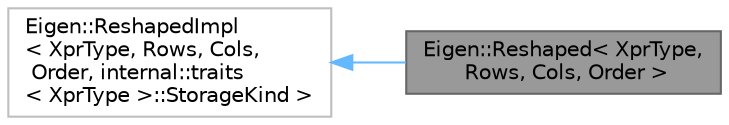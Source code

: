 digraph "Eigen::Reshaped&lt; XprType, Rows, Cols, Order &gt;"
{
 // LATEX_PDF_SIZE
  bgcolor="transparent";
  edge [fontname=Helvetica,fontsize=10,labelfontname=Helvetica,labelfontsize=10];
  node [fontname=Helvetica,fontsize=10,shape=box,height=0.2,width=0.4];
  rankdir="LR";
  Node1 [id="Node000001",label="Eigen::Reshaped\< XprType,\l Rows, Cols, Order \>",height=0.2,width=0.4,color="gray40", fillcolor="grey60", style="filled", fontcolor="black",tooltip="Expression of a fixed-size or dynamic-size reshape."];
  Node2 -> Node1 [id="edge2_Node000001_Node000002",dir="back",color="steelblue1",style="solid",tooltip=" "];
  Node2 [id="Node000002",label="Eigen::ReshapedImpl\l\< XprType, Rows, Cols,\l Order, internal::traits\l\< XprType \>::StorageKind \>",height=0.2,width=0.4,color="grey75", fillcolor="white", style="filled",URL="$classEigen_1_1ReshapedImpl.html",tooltip=" "];
}
